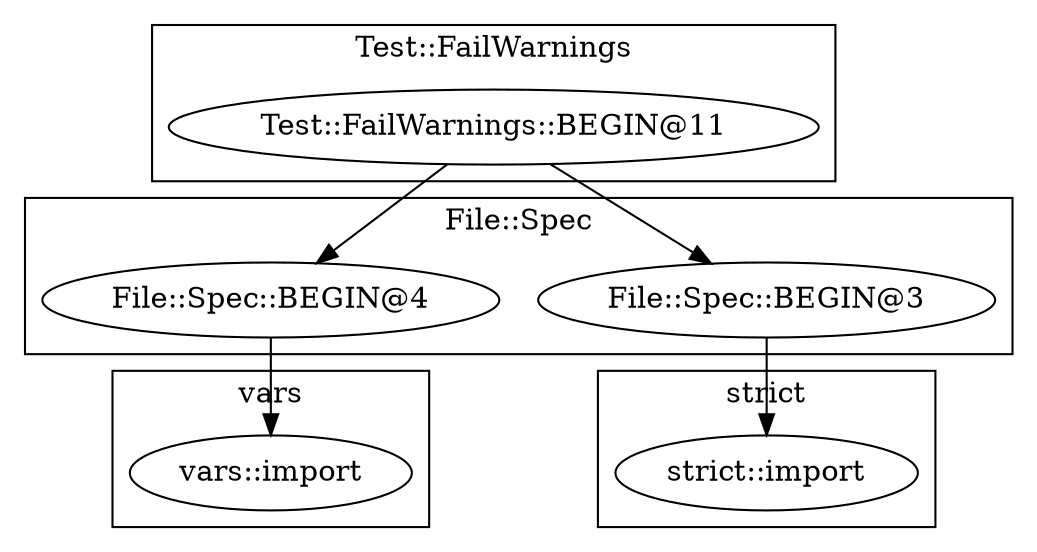 digraph {
graph [overlap=false]
subgraph cluster_vars {
	label="vars";
	"vars::import";
}
subgraph cluster_strict {
	label="strict";
	"strict::import";
}
subgraph cluster_Test_FailWarnings {
	label="Test::FailWarnings";
	"Test::FailWarnings::BEGIN@11";
}
subgraph cluster_File_Spec {
	label="File::Spec";
	"File::Spec::BEGIN@4";
	"File::Spec::BEGIN@3";
}
"File::Spec::BEGIN@3" -> "strict::import";
"Test::FailWarnings::BEGIN@11" -> "File::Spec::BEGIN@4";
"File::Spec::BEGIN@4" -> "vars::import";
"Test::FailWarnings::BEGIN@11" -> "File::Spec::BEGIN@3";
}
